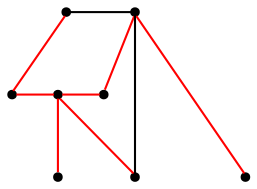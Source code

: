 graph G {
graph[bgcolor="#00000000"];
node [shape = point];
1 -- 2;
4 -- 5 [color = red];
2 -- 5 [color = red];
3 -- 4 [color = red];
4 -- 6 [color = red];
2 -- 7 [color = red];
2 -- 8;
8 -- 4 [color = red];
1 -- 3 [color = red];
{rank = same; 1; 2}
{rank = same; 3; 4; 5}
{rank = same; 6; 7; 8}
}